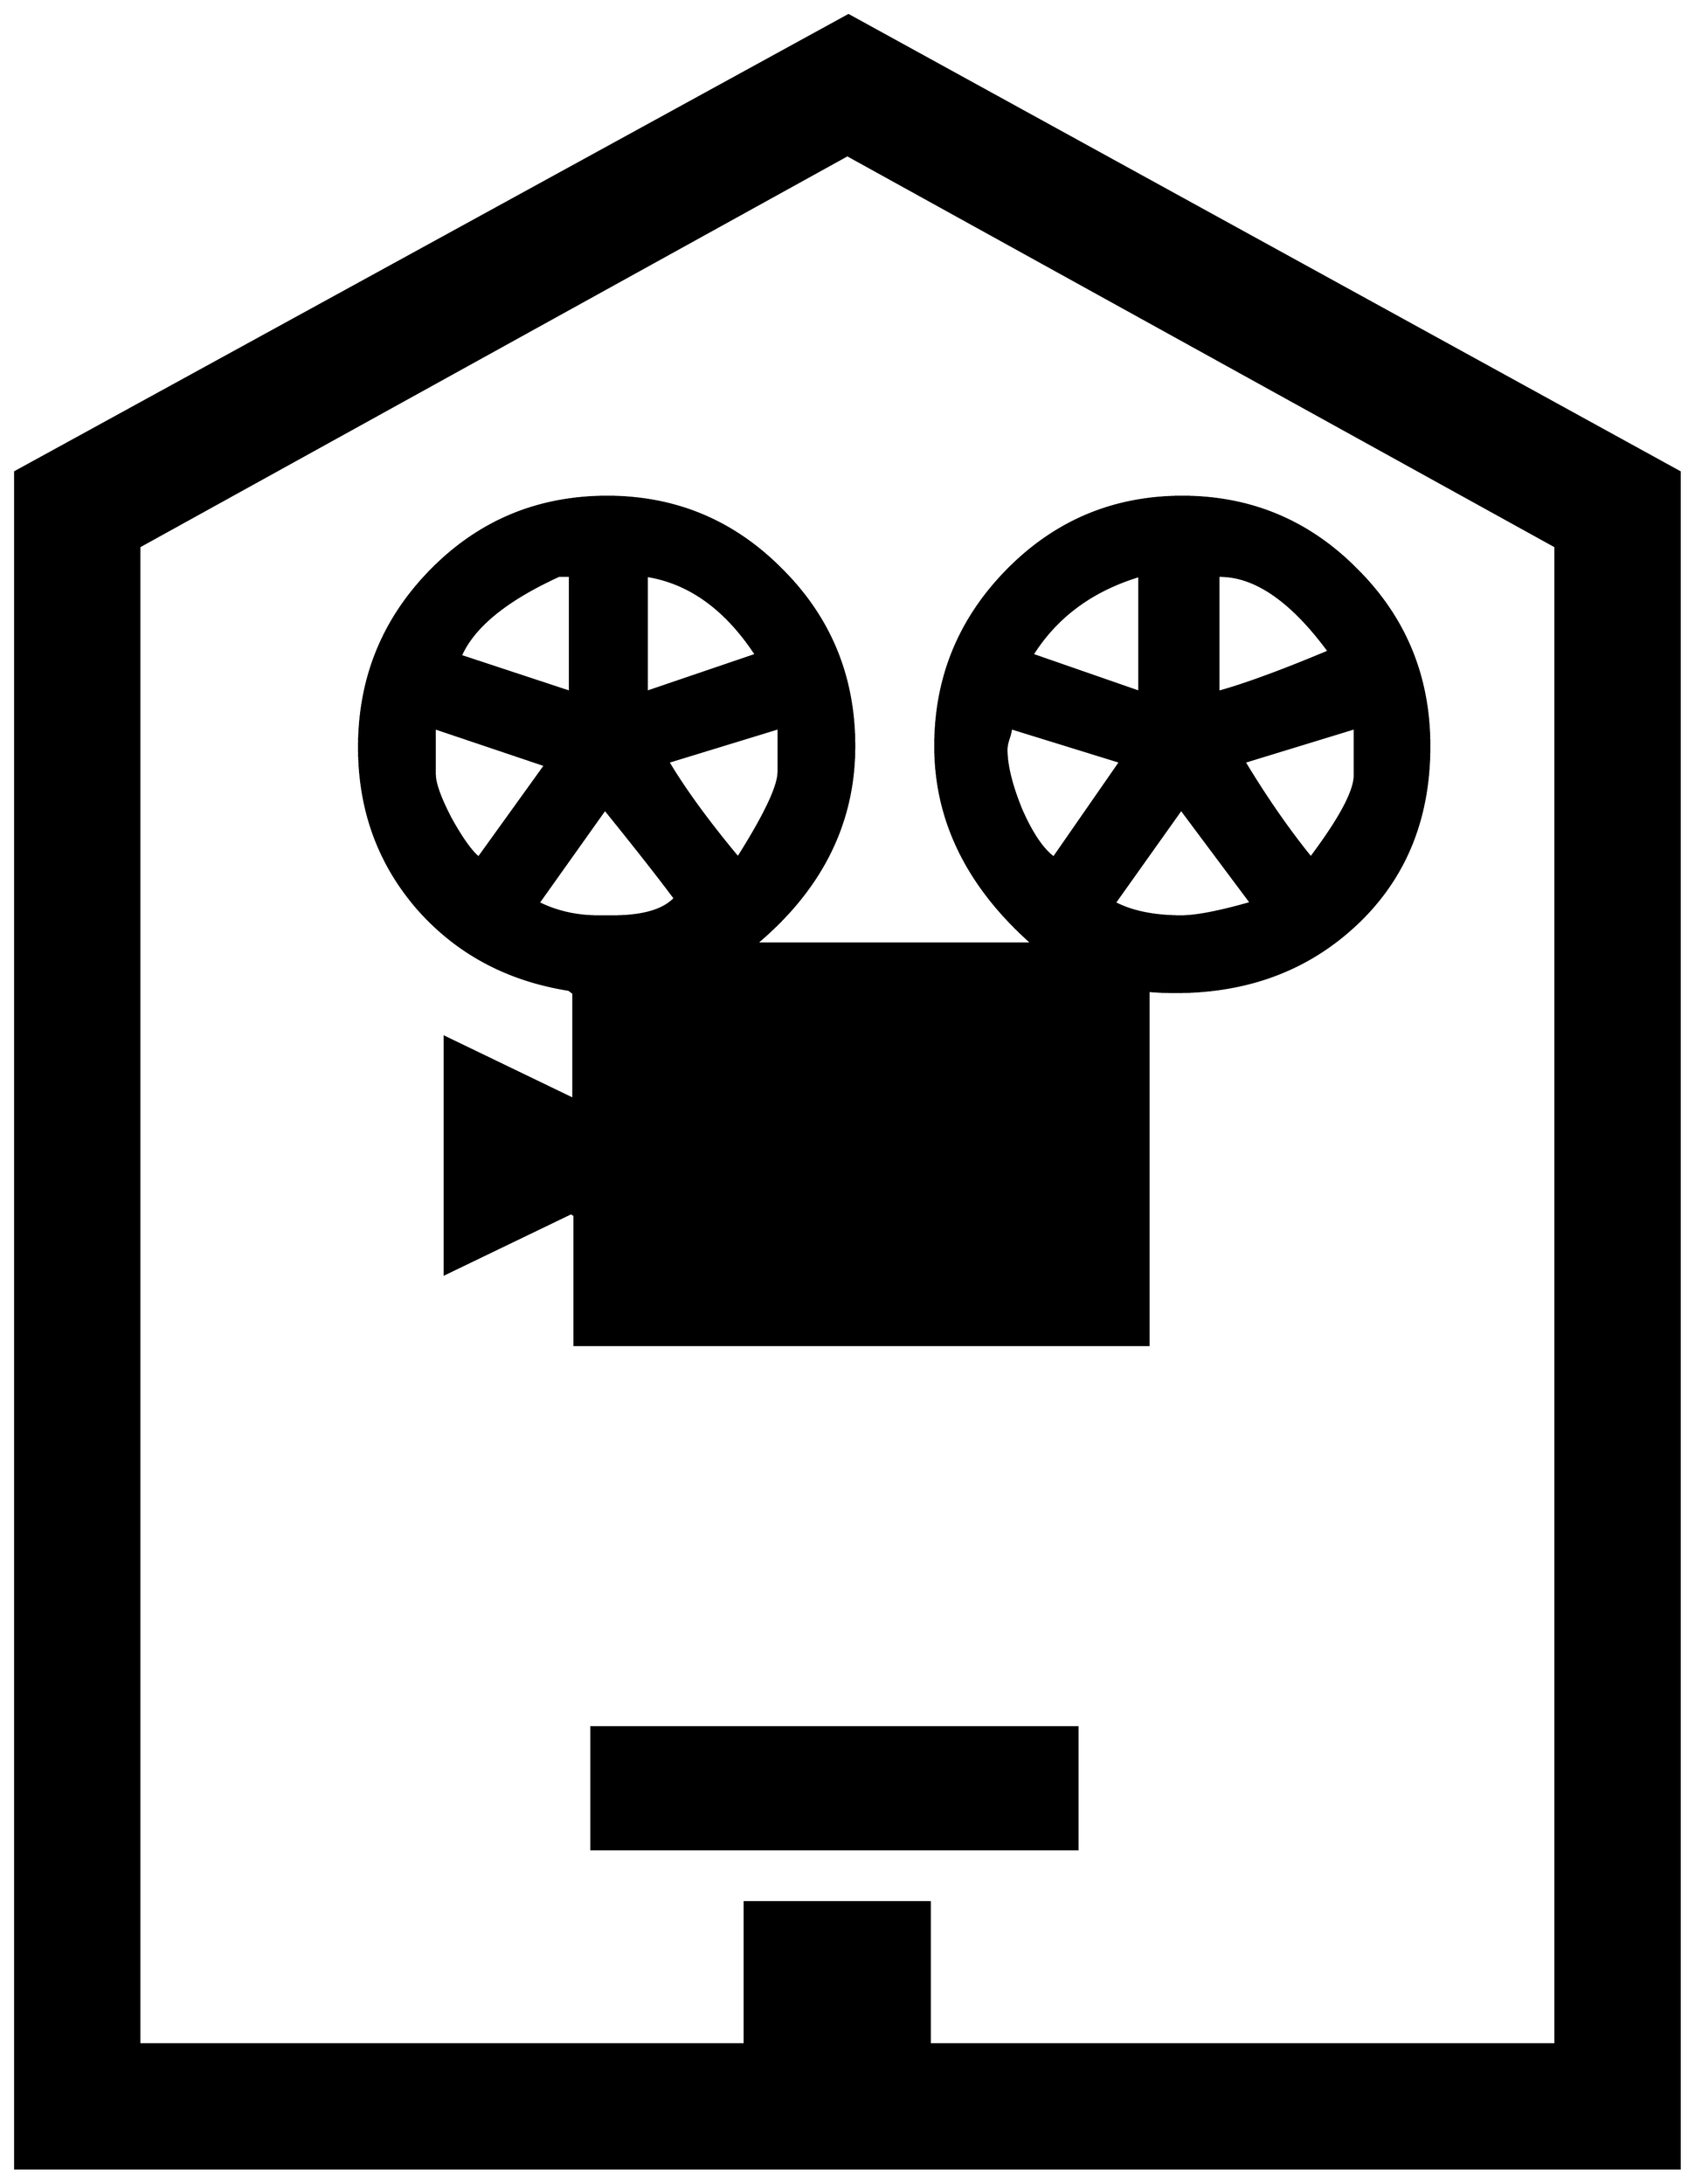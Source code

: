 


\begin{tikzpicture}[y=0.80pt, x=0.80pt, yscale=-1.0, xscale=1.0, inner sep=0pt, outer sep=0pt]
\begin{scope}[shift={(100.0,1723.0)},nonzero rule]
  \path[draw=.,fill=.,line width=1.600pt] (1558.0,355.0) --
    (82.0,355.0) -- (82.0,-1149.0) -- (821.0,-1554.0) --
    (1558.0,-1149.0) -- (1558.0,355.0) -- cycle(1448.0,245.0) --
    (1448.0,-1083.0) -- (820.0,-1430.0) -- (192.0,-1083.0) --
    (192.0,245.0) -- (729.0,245.0) -- (729.0,119.0) --
    (893.0,119.0) -- (893.0,245.0) -- (1448.0,245.0) --
    cycle(1336.0,-906.0) .. controls (1336.0,-841.333) and
    (1314.333,-788.667) .. (1271.0,-748.0) .. controls
    (1228.333,-708.0) and (1175.0,-688.0) .. (1111.0,-688.0) ..
    controls (1103.0,-688.0) and (1095.0,-688.333) ..
    (1087.0,-689.0) -- (1087.0,-375.0) -- (578.0,-375.0) --
    (578.0,-490.0) -- (575.0,-492.0) -- (463.0,-438.0) --
    (463.0,-648.0) -- (577.0,-593.0) -- (577.0,-687.0) --
    (573.0,-690.0) .. controls (518.333,-698.667) and (473.667,-722.667)
    .. (439.0,-762.0) .. controls (404.333,-802.0) and
    (387.0,-849.667) .. (387.0,-905.0) .. controls (387.0,-966.333)
    and (408.333,-1018.667) .. (451.0,-1062.0) .. controls
    (493.667,-1105.333) and (545.667,-1127.0) .. (607.0,-1127.0) ..
    controls (667.667,-1127.0) and (719.333,-1105.333) ..
    (762.0,-1062.0) .. controls (804.667,-1019.333) and
    (826.0,-967.333) .. (826.0,-906.0) .. controls (826.0,-838.0)
    and (797.0,-779.667) .. (739.0,-731.0) -- (984.0,-731.0) ..
    controls (926.667,-781.667) and (898.0,-840.0) .. (898.0,-906.0)
    .. controls (898.0,-966.667) and (919.333,-1018.667) ..
    (962.0,-1062.0) .. controls (1004.667,-1105.333) and
    (1056.333,-1127.0) .. (1117.0,-1127.0) .. controls
    (1177.667,-1127.0) and (1229.333,-1105.333) .. (1272.0,-1062.0) ..
    controls (1314.667,-1019.333) and (1336.0,-967.333) ..
    (1336.0,-906.0) -- cycle(1024.0,72.0) -- (593.0,72.0) --
    (593.0,-36.0) -- (1024.0,-36.0) -- (1024.0,72.0) --
    cycle(1247.0,-990.0) .. controls (1213.667,-1035.333) and
    (1181.0,-1057.667) .. (1149.0,-1057.0) -- (1149.0,-954.0) ..
    controls (1173.0,-960.667) and (1205.667,-972.667) ..
    (1247.0,-990.0) -- cycle(1270.0,-880.0) -- (1270.0,-922.0)
    -- (1172.0,-892.0) .. controls (1191.333,-860.0) and
    (1211.0,-831.667) .. (1231.0,-807.0) .. controls
    (1257.0,-841.667) and (1270.0,-866.0) .. (1270.0,-880.0) --
    cycle(1079.0,-954.0) -- (1079.0,-1057.0) .. controls
    (1037.0,-1044.333) and (1005.333,-1021.0) .. (984.0,-987.0) --
    (1079.0,-954.0) -- cycle(1178.0,-767.0) -- (1116.0,-850.0)
    -- (1057.0,-767.0) .. controls (1072.333,-759.0) and
    (1092.0,-755.0) .. (1116.0,-755.0) .. controls
    (1129.333,-755.0) and (1150.0,-759.0) .. (1178.0,-767.0) --
    cycle(1062.0,-892.0) -- (965.0,-922.0) .. controls
    (965.0,-920.0) and (964.333,-917.0) .. (963.0,-913.0) ..
    controls (961.667,-909.0) and (961.0,-905.667) .. (961.0,-903.0)
    .. controls (961.0,-889.0) and (965.333,-871.333) ..
    (974.0,-850.0) .. controls (983.333,-828.667) and (993.0,-814.333)
    .. (1003.0,-807.0) -- (1062.0,-892.0) -- cycle(739.0,-987.0)
    .. controls (712.333,-1027.667) and (680.0,-1051.0) ..
    (642.0,-1057.0) -- (642.0,-954.0) -- (739.0,-987.0) --
    cycle(759.0,-883.0) -- (759.0,-922.0) -- (661.0,-892.0) ..
    controls (675.667,-867.333) and (696.333,-839.0) .. (723.0,-807.0)
    .. controls (747.0,-845.0) and (759.0,-870.333) ..
    (759.0,-883.0) -- cycle(574.0,-954.0) -- (574.0,-1057.0) --
    (564.0,-1057.0) .. controls (517.333,-1035.667) and
    (488.333,-1012.0) .. (477.0,-986.0) -- (574.0,-954.0) --
    cycle(667.0,-771.0) .. controls (653.667,-789.0) and
    (633.0,-815.333) .. (605.0,-850.0) -- (546.0,-767.0) ..
    controls (562.0,-759.0) and (579.667,-755.0) .. (599.0,-755.0)
    -- (612.0,-755.0) .. controls (638.667,-755.0) and
    (657.0,-760.333) .. (667.0,-771.0) -- cycle(552.0,-889.0) --
    (454.0,-922.0) -- (454.0,-881.0) .. controls (454.0,-873.0)
    and (458.667,-860.0) .. (468.0,-842.0) .. controls
    (478.0,-824.0) and (486.333,-812.333) .. (493.0,-807.0) --
    (552.0,-889.0) -- cycle;
\end{scope}

\end{tikzpicture}

